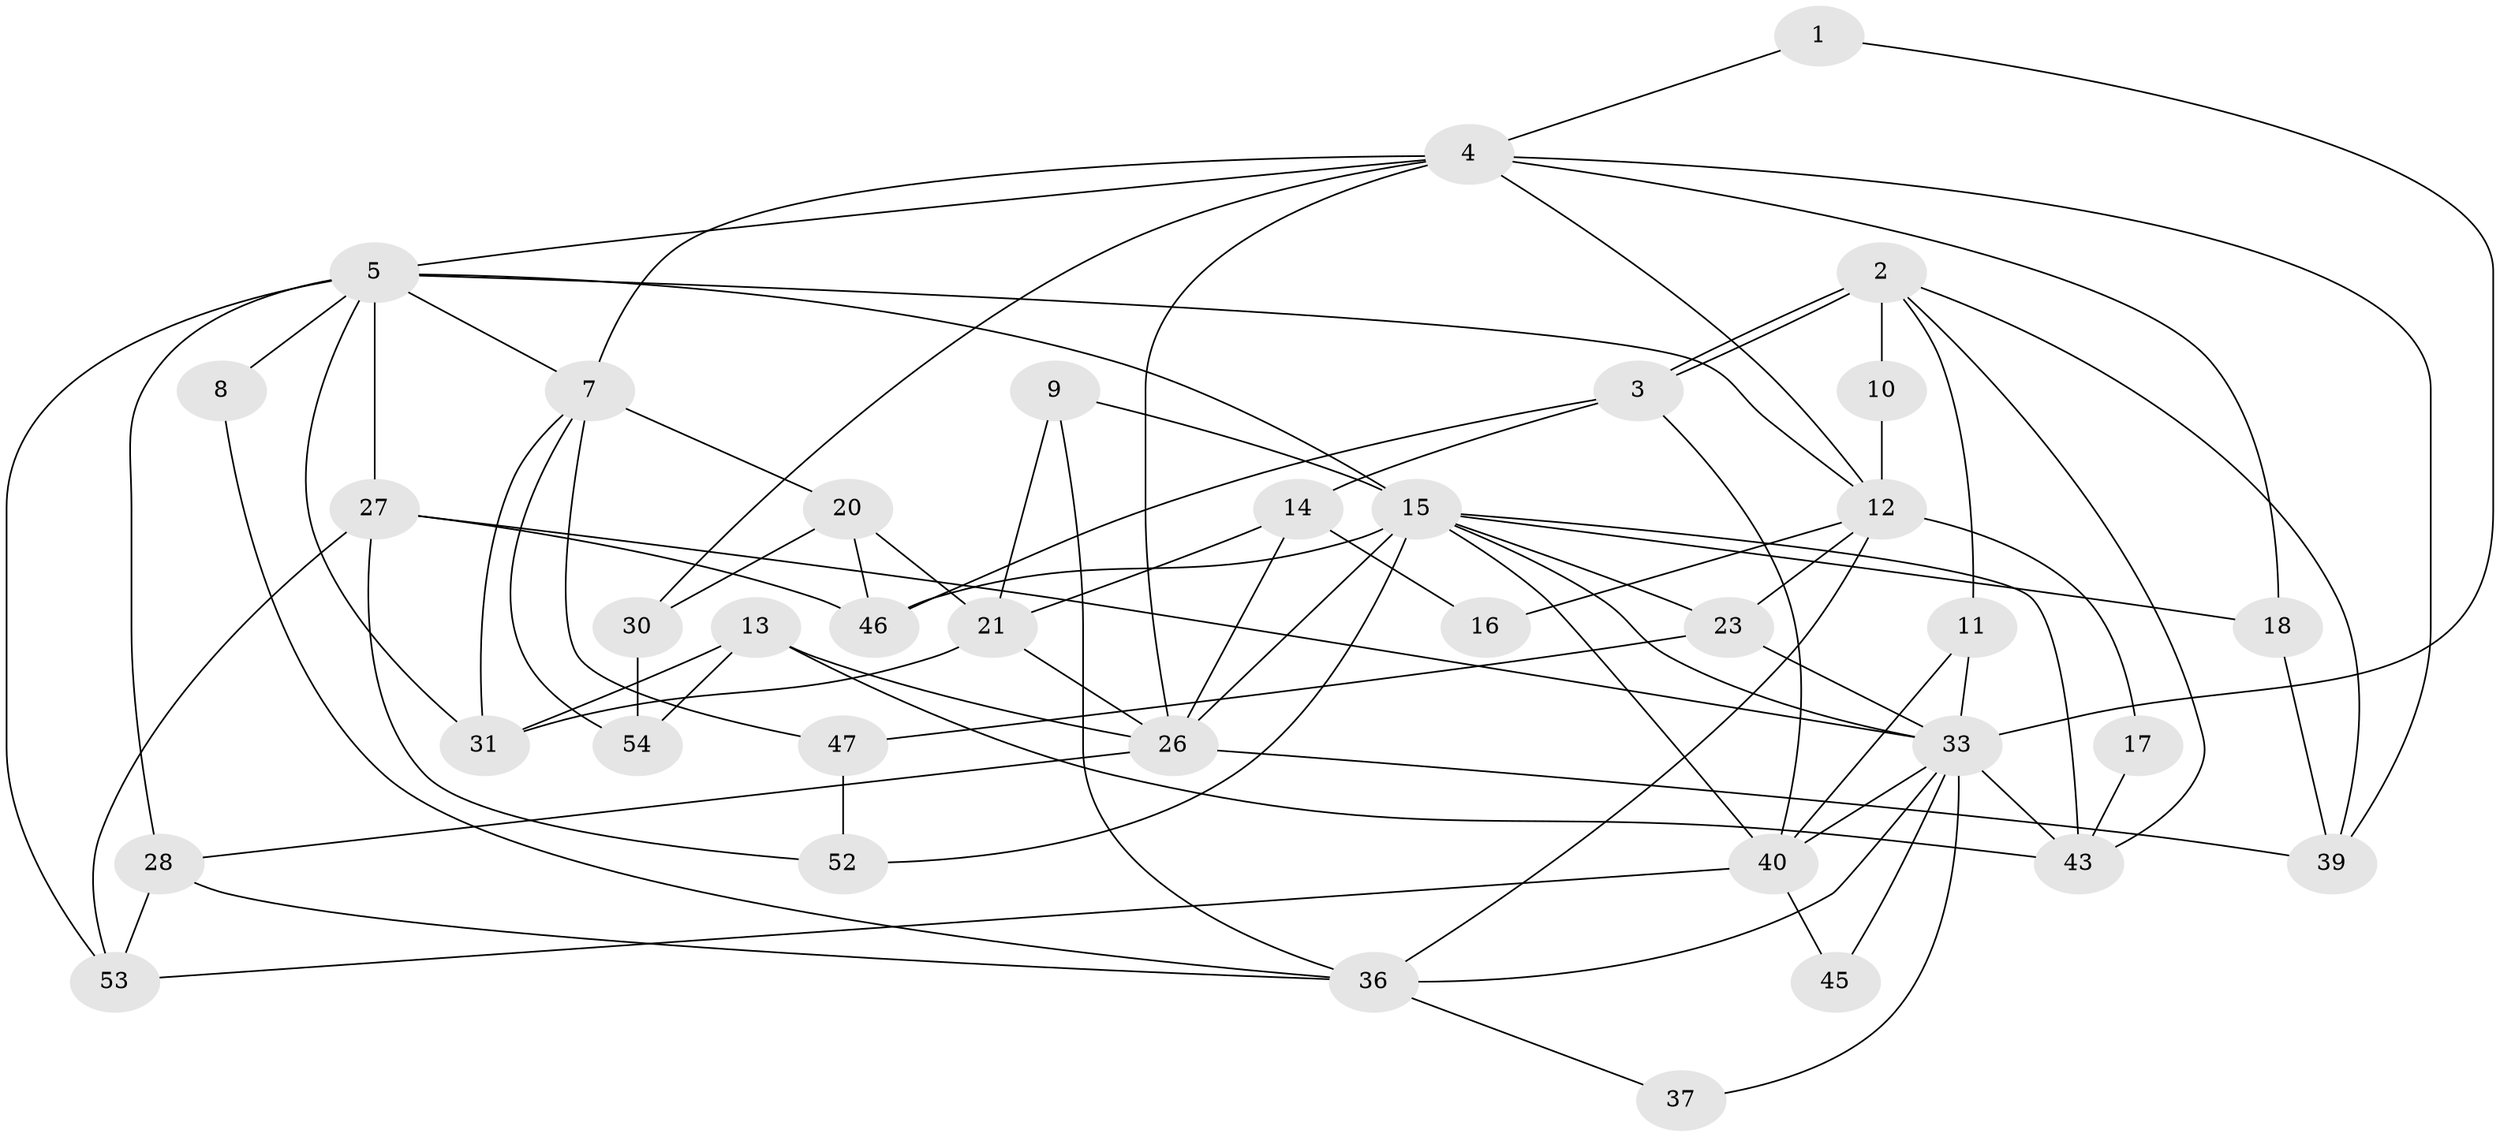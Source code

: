 // Generated by graph-tools (version 1.1) at 2025/24/03/03/25 07:24:02]
// undirected, 37 vertices, 83 edges
graph export_dot {
graph [start="1"]
  node [color=gray90,style=filled];
  1;
  2 [super="+6"];
  3 [super="+24"];
  4 [super="+42"];
  5 [super="+22"];
  7 [super="+50"];
  8 [super="+32"];
  9;
  10;
  11;
  12 [super="+19"];
  13;
  14;
  15 [super="+34"];
  16;
  17;
  18;
  20 [super="+25"];
  21 [super="+35"];
  23 [super="+44"];
  26 [super="+48"];
  27 [super="+38"];
  28 [super="+29"];
  30;
  31;
  33 [super="+41"];
  36 [super="+51"];
  37;
  39 [super="+49"];
  40;
  43;
  45;
  46;
  47;
  52;
  53;
  54;
  1 -- 33;
  1 -- 4;
  2 -- 3 [weight=2];
  2 -- 3;
  2 -- 10;
  2 -- 11;
  2 -- 43;
  2 -- 39;
  3 -- 40;
  3 -- 46;
  3 -- 14;
  4 -- 5;
  4 -- 7;
  4 -- 18;
  4 -- 39;
  4 -- 26;
  4 -- 12;
  4 -- 30;
  5 -- 31;
  5 -- 8;
  5 -- 53;
  5 -- 27;
  5 -- 28;
  5 -- 15;
  5 -- 7;
  5 -- 12;
  7 -- 20 [weight=2];
  7 -- 54;
  7 -- 31;
  7 -- 47;
  8 -- 36;
  9 -- 15;
  9 -- 21;
  9 -- 36;
  10 -- 12;
  11 -- 40;
  11 -- 33;
  12 -- 16;
  12 -- 17;
  12 -- 36;
  12 -- 23;
  13 -- 54;
  13 -- 31;
  13 -- 26;
  13 -- 43;
  14 -- 16;
  14 -- 21;
  14 -- 26;
  15 -- 43;
  15 -- 46 [weight=2];
  15 -- 40;
  15 -- 18;
  15 -- 52;
  15 -- 23;
  15 -- 26;
  15 -- 33;
  17 -- 43;
  18 -- 39;
  20 -- 30;
  20 -- 21 [weight=2];
  20 -- 46;
  21 -- 31;
  21 -- 26;
  23 -- 33 [weight=2];
  23 -- 47;
  26 -- 28;
  26 -- 39;
  27 -- 52;
  27 -- 53;
  27 -- 46;
  27 -- 33;
  28 -- 53;
  28 -- 36;
  30 -- 54;
  33 -- 36;
  33 -- 43;
  33 -- 45;
  33 -- 37;
  33 -- 40;
  36 -- 37;
  40 -- 53;
  40 -- 45;
  47 -- 52;
}
